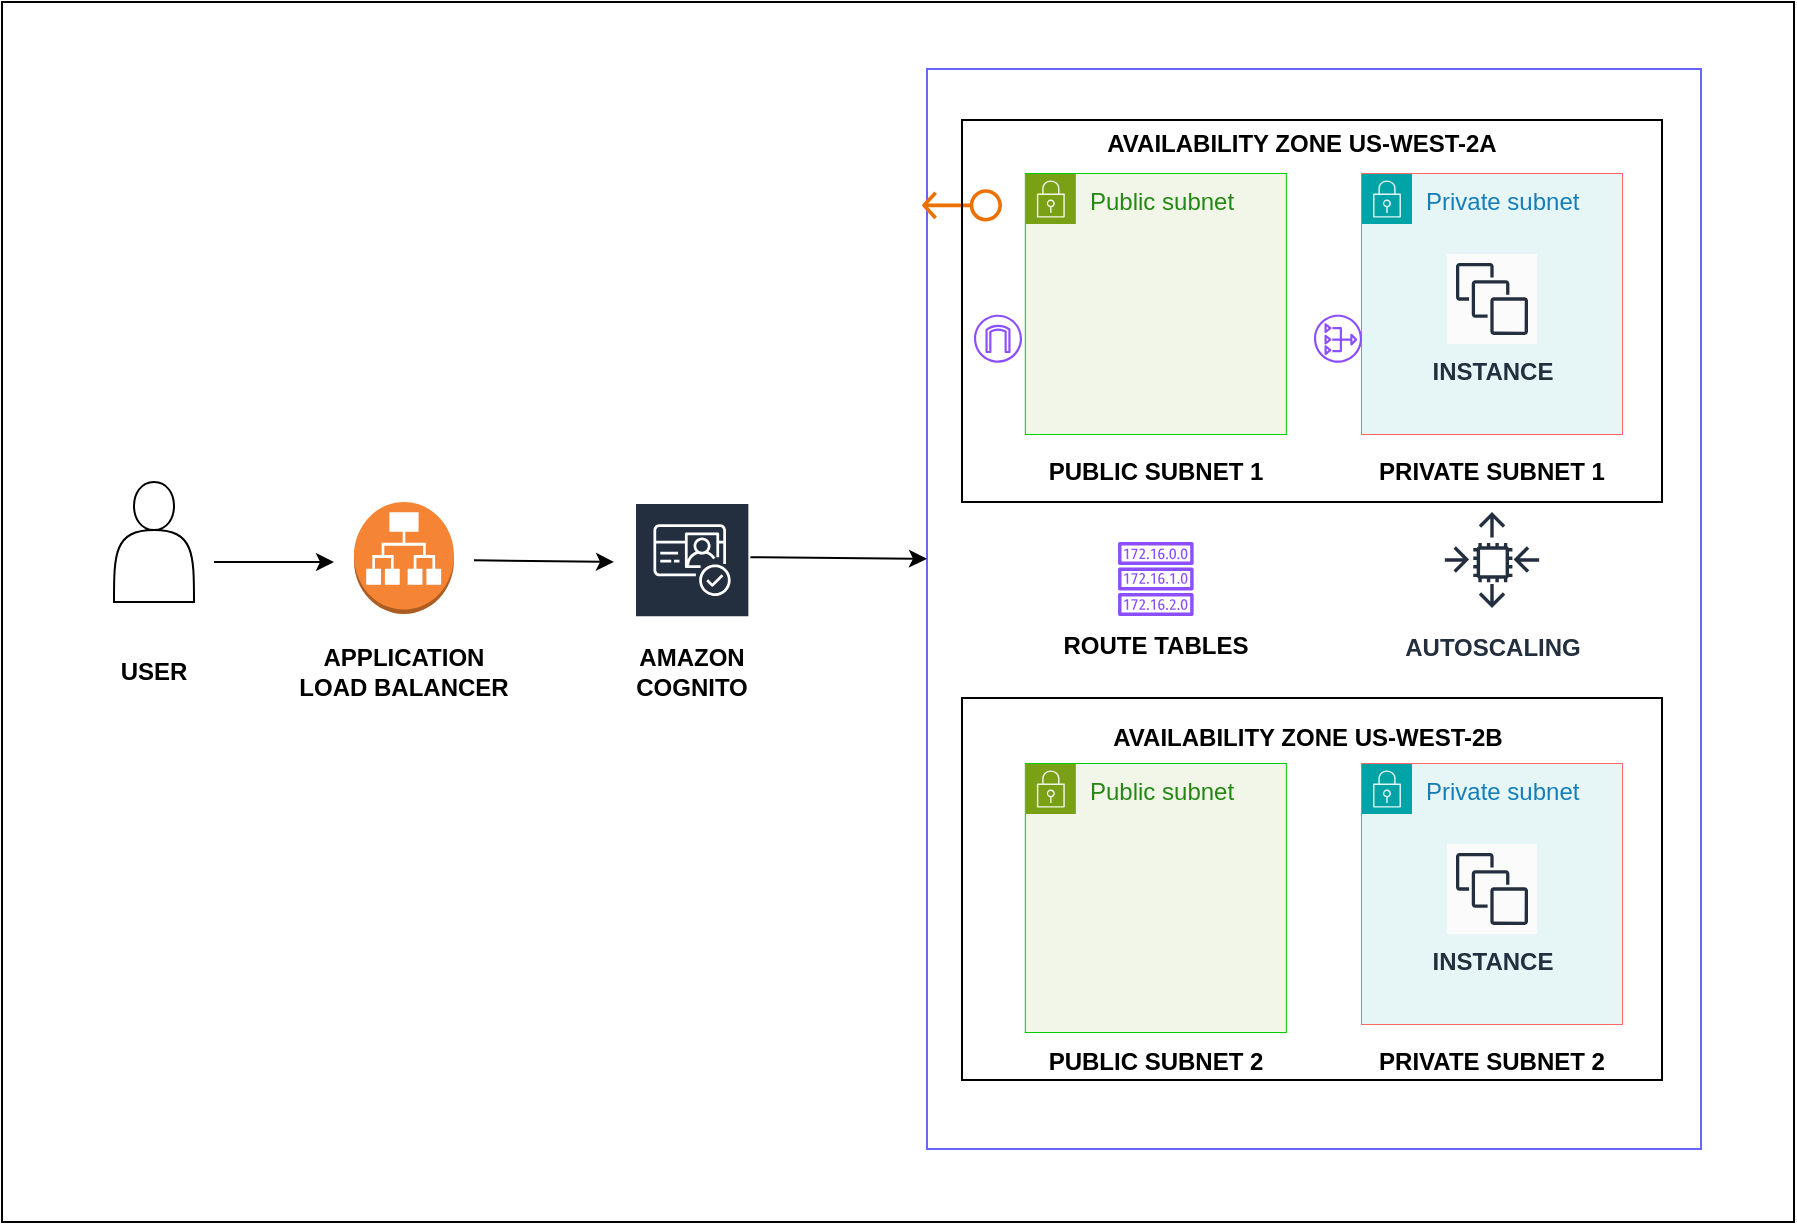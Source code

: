 <mxfile version="24.7.6">
  <diagram name="Page-1" id="nY1du3rWZWJ77gZ2tOH7">
    <mxGraphModel dx="1723" dy="630" grid="1" gridSize="10" guides="1" tooltips="1" connect="1" arrows="1" fold="1" page="1" pageScale="1" pageWidth="850" pageHeight="1100" math="0" shadow="0">
      <root>
        <mxCell id="0" />
        <mxCell id="1" parent="0" />
        <mxCell id="9CljTarxINEsyifC3CPM-88" value="" style="rounded=0;whiteSpace=wrap;html=1;" vertex="1" parent="1">
          <mxGeometry x="34" y="190" width="896" height="610" as="geometry" />
        </mxCell>
        <mxCell id="9CljTarxINEsyifC3CPM-62" value="" style="rounded=0;whiteSpace=wrap;html=1;rotation=90;strokeColor=#6666FF;fillColor=none;" vertex="1" parent="1">
          <mxGeometry x="420" y="300" width="540" height="387" as="geometry" />
        </mxCell>
        <mxCell id="9CljTarxINEsyifC3CPM-3" value="" style="shape=actor;whiteSpace=wrap;html=1;" vertex="1" parent="1">
          <mxGeometry x="90" y="430" width="40" height="60" as="geometry" />
        </mxCell>
        <mxCell id="9CljTarxINEsyifC3CPM-10" value="" style="endArrow=classic;html=1;rounded=0;" edge="1" parent="1">
          <mxGeometry width="50" height="50" relative="1" as="geometry">
            <mxPoint x="140" y="470" as="sourcePoint" />
            <mxPoint x="200" y="470" as="targetPoint" />
          </mxGeometry>
        </mxCell>
        <mxCell id="9CljTarxINEsyifC3CPM-11" value="&lt;b&gt;USER&lt;/b&gt;" style="text;html=1;align=center;verticalAlign=middle;whiteSpace=wrap;rounded=0;" vertex="1" parent="1">
          <mxGeometry x="80" y="510" width="60" height="30" as="geometry" />
        </mxCell>
        <mxCell id="9CljTarxINEsyifC3CPM-12" value="" style="outlineConnect=0;dashed=0;verticalLabelPosition=bottom;verticalAlign=top;align=center;html=1;shape=mxgraph.aws3.application_load_balancer;fillColor=#F58534;gradientColor=none;" vertex="1" parent="1">
          <mxGeometry x="210" y="440" width="50" height="56" as="geometry" />
        </mxCell>
        <mxCell id="9CljTarxINEsyifC3CPM-13" value="&lt;b&gt;APPLICATION LOAD BALANCER&lt;/b&gt;" style="text;html=1;align=center;verticalAlign=middle;whiteSpace=wrap;rounded=0;" vertex="1" parent="1">
          <mxGeometry x="180" y="510" width="110" height="30" as="geometry" />
        </mxCell>
        <mxCell id="9CljTarxINEsyifC3CPM-17" value="" style="endArrow=classic;html=1;rounded=0;" edge="1" parent="1">
          <mxGeometry width="50" height="50" relative="1" as="geometry">
            <mxPoint x="270.0" y="469.149" as="sourcePoint" />
            <mxPoint x="340" y="470" as="targetPoint" />
          </mxGeometry>
        </mxCell>
        <mxCell id="9CljTarxINEsyifC3CPM-22" value="" style="sketch=0;outlineConnect=0;fontColor=#232F3E;gradientColor=none;strokeColor=#ffffff;fillColor=#232F3E;dashed=0;verticalLabelPosition=middle;verticalAlign=bottom;align=center;html=1;whiteSpace=wrap;fontSize=10;fontStyle=1;spacing=3;shape=mxgraph.aws4.productIcon;prIcon=mxgraph.aws4.cognito;" vertex="1" parent="1">
          <mxGeometry x="350" y="440" width="58.18" height="86" as="geometry" />
        </mxCell>
        <mxCell id="9CljTarxINEsyifC3CPM-30" value="&lt;b&gt;AMAZON COGNITO&lt;/b&gt;" style="text;html=1;align=center;verticalAlign=middle;whiteSpace=wrap;rounded=0;" vertex="1" parent="1">
          <mxGeometry x="324.09" y="510" width="110" height="30" as="geometry" />
        </mxCell>
        <mxCell id="9CljTarxINEsyifC3CPM-34" value="" style="rounded=0;whiteSpace=wrap;html=1;strokeColor=#00CC00;" vertex="1" parent="1">
          <mxGeometry x="545.92" y="276" width="130" height="130" as="geometry" />
        </mxCell>
        <mxCell id="9CljTarxINEsyifC3CPM-35" value="" style="rounded=0;whiteSpace=wrap;html=1;strokeColor=#00CC00;" vertex="1" parent="1">
          <mxGeometry x="545.92" y="571" width="130" height="134" as="geometry" />
        </mxCell>
        <mxCell id="9CljTarxINEsyifC3CPM-41" value="&lt;b&gt;PRIVATE SUBNET 2&lt;/b&gt;" style="text;html=1;align=center;verticalAlign=middle;whiteSpace=wrap;rounded=0;" vertex="1" parent="1">
          <mxGeometry x="714" y="705" width="130" height="30" as="geometry" />
        </mxCell>
        <mxCell id="9CljTarxINEsyifC3CPM-42" value="&lt;b&gt;PRIVATE SUBNET 1&lt;/b&gt;" style="text;html=1;align=center;verticalAlign=middle;whiteSpace=wrap;rounded=0;" vertex="1" parent="1">
          <mxGeometry x="714" y="410" width="130" height="30" as="geometry" />
        </mxCell>
        <mxCell id="9CljTarxINEsyifC3CPM-45" value="&lt;b&gt;PUBLIC SUBNET 1&lt;/b&gt;" style="text;html=1;align=center;verticalAlign=middle;whiteSpace=wrap;rounded=0;" vertex="1" parent="1">
          <mxGeometry x="545.92" y="410" width="130" height="30" as="geometry" />
        </mxCell>
        <mxCell id="9CljTarxINEsyifC3CPM-46" value="&lt;b&gt;PUBLIC SUBNET 2&lt;/b&gt;" style="text;html=1;align=center;verticalAlign=middle;whiteSpace=wrap;rounded=0;" vertex="1" parent="1">
          <mxGeometry x="545.92" y="705" width="130" height="30" as="geometry" />
        </mxCell>
        <mxCell id="9CljTarxINEsyifC3CPM-47" value="" style="sketch=0;outlineConnect=0;fontColor=#232F3E;gradientColor=none;fillColor=#8C4FFF;strokeColor=none;dashed=0;verticalLabelPosition=bottom;verticalAlign=top;align=center;html=1;fontSize=12;fontStyle=0;aspect=fixed;pointerEvents=1;shape=mxgraph.aws4.route_table;" vertex="1" parent="1">
          <mxGeometry x="591.92" y="459.97" width="38" height="37.03" as="geometry" />
        </mxCell>
        <mxCell id="9CljTarxINEsyifC3CPM-48" value="&lt;b&gt;AUTOSCALING&lt;/b&gt;" style="sketch=0;outlineConnect=0;fontColor=#232F3E;gradientColor=none;strokeColor=#232F3E;fillColor=#ffffff;dashed=0;verticalLabelPosition=bottom;verticalAlign=top;align=center;html=1;fontSize=12;fontStyle=0;aspect=fixed;shape=mxgraph.aws4.resourceIcon;resIcon=mxgraph.aws4.auto_scaling;" vertex="1" parent="1">
          <mxGeometry x="749" y="439" width="60" height="60" as="geometry" />
        </mxCell>
        <mxCell id="9CljTarxINEsyifC3CPM-49" value="&lt;b&gt;ROUTE TABLES&lt;/b&gt;" style="text;html=1;align=center;verticalAlign=middle;whiteSpace=wrap;rounded=0;" vertex="1" parent="1">
          <mxGeometry x="555.92" y="497" width="110" height="30" as="geometry" />
        </mxCell>
        <mxCell id="9CljTarxINEsyifC3CPM-51" value="Public subnet" style="points=[[0,0],[0.25,0],[0.5,0],[0.75,0],[1,0],[1,0.25],[1,0.5],[1,0.75],[1,1],[0.75,1],[0.5,1],[0.25,1],[0,1],[0,0.75],[0,0.5],[0,0.25]];outlineConnect=0;gradientColor=none;html=1;whiteSpace=wrap;fontSize=12;fontStyle=0;container=1;pointerEvents=0;collapsible=0;recursiveResize=0;shape=mxgraph.aws4.group;grIcon=mxgraph.aws4.group_security_group;grStroke=0;strokeColor=#7AA116;fillColor=#F2F6E8;verticalAlign=top;align=left;spacingLeft=30;fontColor=#248814;dashed=0;" vertex="1" parent="1">
          <mxGeometry x="545.92" y="571" width="130" height="134" as="geometry" />
        </mxCell>
        <mxCell id="9CljTarxINEsyifC3CPM-54" value="Public subnet" style="points=[[0,0],[0.25,0],[0.5,0],[0.75,0],[1,0],[1,0.25],[1,0.5],[1,0.75],[1,1],[0.75,1],[0.5,1],[0.25,1],[0,1],[0,0.75],[0,0.5],[0,0.25]];outlineConnect=0;gradientColor=none;html=1;whiteSpace=wrap;fontSize=12;fontStyle=0;container=1;pointerEvents=0;collapsible=0;recursiveResize=0;shape=mxgraph.aws4.group;grIcon=mxgraph.aws4.group_security_group;grStroke=0;strokeColor=#7AA116;fillColor=#F2F6E8;verticalAlign=top;align=left;spacingLeft=30;fontColor=#248814;dashed=0;" vertex="1" parent="1">
          <mxGeometry x="545.92" y="276" width="130" height="130" as="geometry" />
        </mxCell>
        <mxCell id="9CljTarxINEsyifC3CPM-36" value="" style="rounded=0;whiteSpace=wrap;html=1;strokeColor=#FF6666;fillColor=#FBFBFB;" vertex="1" parent="1">
          <mxGeometry x="714" y="571" width="130" height="130" as="geometry" />
        </mxCell>
        <mxCell id="9CljTarxINEsyifC3CPM-57" value="Private subnet" style="points=[[0,0],[0.25,0],[0.5,0],[0.75,0],[1,0],[1,0.25],[1,0.5],[1,0.75],[1,1],[0.75,1],[0.5,1],[0.25,1],[0,1],[0,0.75],[0,0.5],[0,0.25]];outlineConnect=0;gradientColor=none;html=1;whiteSpace=wrap;fontSize=12;fontStyle=0;container=1;pointerEvents=0;collapsible=0;recursiveResize=0;shape=mxgraph.aws4.group;grIcon=mxgraph.aws4.group_security_group;grStroke=0;strokeColor=#00A4A6;fillColor=#E6F6F7;verticalAlign=top;align=left;spacingLeft=30;fontColor=#147EBA;dashed=0;" vertex="1" parent="1">
          <mxGeometry x="714" y="571" width="130" height="130" as="geometry" />
        </mxCell>
        <mxCell id="9CljTarxINEsyifC3CPM-39" value="&lt;b&gt;INSTANCE&lt;/b&gt;" style="sketch=0;outlineConnect=0;fontColor=#232F3E;gradientColor=none;strokeColor=#232F3E;fillColor=#FBFBFB;dashed=0;verticalLabelPosition=bottom;verticalAlign=top;align=center;html=1;fontSize=12;fontStyle=0;aspect=fixed;shape=mxgraph.aws4.resourceIcon;resIcon=mxgraph.aws4.instances;" vertex="1" parent="1">
          <mxGeometry x="756.5" y="611" width="45" height="45" as="geometry" />
        </mxCell>
        <mxCell id="9CljTarxINEsyifC3CPM-59" value="" style="rounded=0;whiteSpace=wrap;html=1;strokeColor=#FF6666;fillColor=#FBFBFB;" vertex="1" parent="1">
          <mxGeometry x="714" y="276" width="130" height="130" as="geometry" />
        </mxCell>
        <mxCell id="9CljTarxINEsyifC3CPM-60" value="Private subnet" style="points=[[0,0],[0.25,0],[0.5,0],[0.75,0],[1,0],[1,0.25],[1,0.5],[1,0.75],[1,1],[0.75,1],[0.5,1],[0.25,1],[0,1],[0,0.75],[0,0.5],[0,0.25]];outlineConnect=0;gradientColor=none;html=1;whiteSpace=wrap;fontSize=12;fontStyle=0;container=1;pointerEvents=0;collapsible=0;recursiveResize=0;shape=mxgraph.aws4.group;grIcon=mxgraph.aws4.group_security_group;grStroke=0;strokeColor=#00A4A6;fillColor=#E6F6F7;verticalAlign=top;align=left;spacingLeft=30;fontColor=#147EBA;dashed=0;" vertex="1" parent="1">
          <mxGeometry x="714" y="276" width="130" height="130" as="geometry" />
        </mxCell>
        <mxCell id="9CljTarxINEsyifC3CPM-61" value="&lt;b&gt;INSTANCE&lt;/b&gt;" style="sketch=0;outlineConnect=0;fontColor=#232F3E;gradientColor=none;strokeColor=#232F3E;fillColor=#FBFBFB;dashed=0;verticalLabelPosition=bottom;verticalAlign=top;align=center;html=1;fontSize=12;fontStyle=0;aspect=fixed;shape=mxgraph.aws4.resourceIcon;resIcon=mxgraph.aws4.instances;" vertex="1" parent="1">
          <mxGeometry x="756.5" y="316" width="45" height="45" as="geometry" />
        </mxCell>
        <mxCell id="9CljTarxINEsyifC3CPM-65" value="&lt;b&gt;AVAILABILITY ZONE US-WEST-2A&lt;/b&gt;" style="text;html=1;align=center;verticalAlign=middle;whiteSpace=wrap;rounded=0;" vertex="1" parent="1">
          <mxGeometry x="544" y="246" width="280" height="30" as="geometry" />
        </mxCell>
        <mxCell id="9CljTarxINEsyifC3CPM-68" value="&lt;b&gt;AVAILABILITY ZONE US-WEST-2B&lt;/b&gt;" style="text;html=1;align=center;verticalAlign=middle;whiteSpace=wrap;rounded=0;" vertex="1" parent="1">
          <mxGeometry x="546.92" y="543" width="280" height="30" as="geometry" />
        </mxCell>
        <mxCell id="9CljTarxINEsyifC3CPM-69" value="" style="endArrow=classic;html=1;rounded=0;entryX=0.493;entryY=1.008;entryDx=0;entryDy=0;entryPerimeter=0;" edge="1" parent="1">
          <mxGeometry width="50" height="50" relative="1" as="geometry">
            <mxPoint x="408.18" y="467.59" as="sourcePoint" />
            <mxPoint x="496.484" y="468.405" as="targetPoint" />
          </mxGeometry>
        </mxCell>
        <mxCell id="9CljTarxINEsyifC3CPM-75" value="" style="sketch=0;outlineConnect=0;fontColor=#232F3E;gradientColor=none;fillColor=#ED7100;strokeColor=none;dashed=0;verticalLabelPosition=bottom;verticalAlign=top;align=center;html=1;fontSize=12;fontStyle=0;aspect=fixed;pointerEvents=1;shape=mxgraph.aws4.elastic_ip_address;rotation=-180;" vertex="1" parent="1">
          <mxGeometry x="494.0" y="283.34" width="40" height="16.66" as="geometry" />
        </mxCell>
        <mxCell id="9CljTarxINEsyifC3CPM-80" value="" style="sketch=0;outlineConnect=0;fontColor=#232F3E;gradientColor=none;fillColor=#8C4FFF;strokeColor=none;dashed=0;verticalLabelPosition=bottom;verticalAlign=top;align=center;html=1;fontSize=12;fontStyle=0;aspect=fixed;pointerEvents=1;shape=mxgraph.aws4.nat_gateway;" vertex="1" parent="1">
          <mxGeometry x="690" y="346.33" width="24" height="24" as="geometry" />
        </mxCell>
        <mxCell id="9CljTarxINEsyifC3CPM-81" value="" style="rounded=0;whiteSpace=wrap;html=1;fillColor=none;" vertex="1" parent="1">
          <mxGeometry x="514" y="249" width="350" height="191" as="geometry" />
        </mxCell>
        <mxCell id="9CljTarxINEsyifC3CPM-82" value="" style="rounded=0;whiteSpace=wrap;html=1;fillColor=none;" vertex="1" parent="1">
          <mxGeometry x="514" y="538" width="350" height="191" as="geometry" />
        </mxCell>
        <mxCell id="9CljTarxINEsyifC3CPM-87" value="" style="sketch=0;outlineConnect=0;fontColor=#232F3E;gradientColor=none;fillColor=#8C4FFF;strokeColor=none;dashed=0;verticalLabelPosition=bottom;verticalAlign=top;align=center;html=1;fontSize=12;fontStyle=0;aspect=fixed;pointerEvents=1;shape=mxgraph.aws4.internet_gateway;" vertex="1" parent="1">
          <mxGeometry x="520" y="346.33" width="24" height="24" as="geometry" />
        </mxCell>
      </root>
    </mxGraphModel>
  </diagram>
</mxfile>
